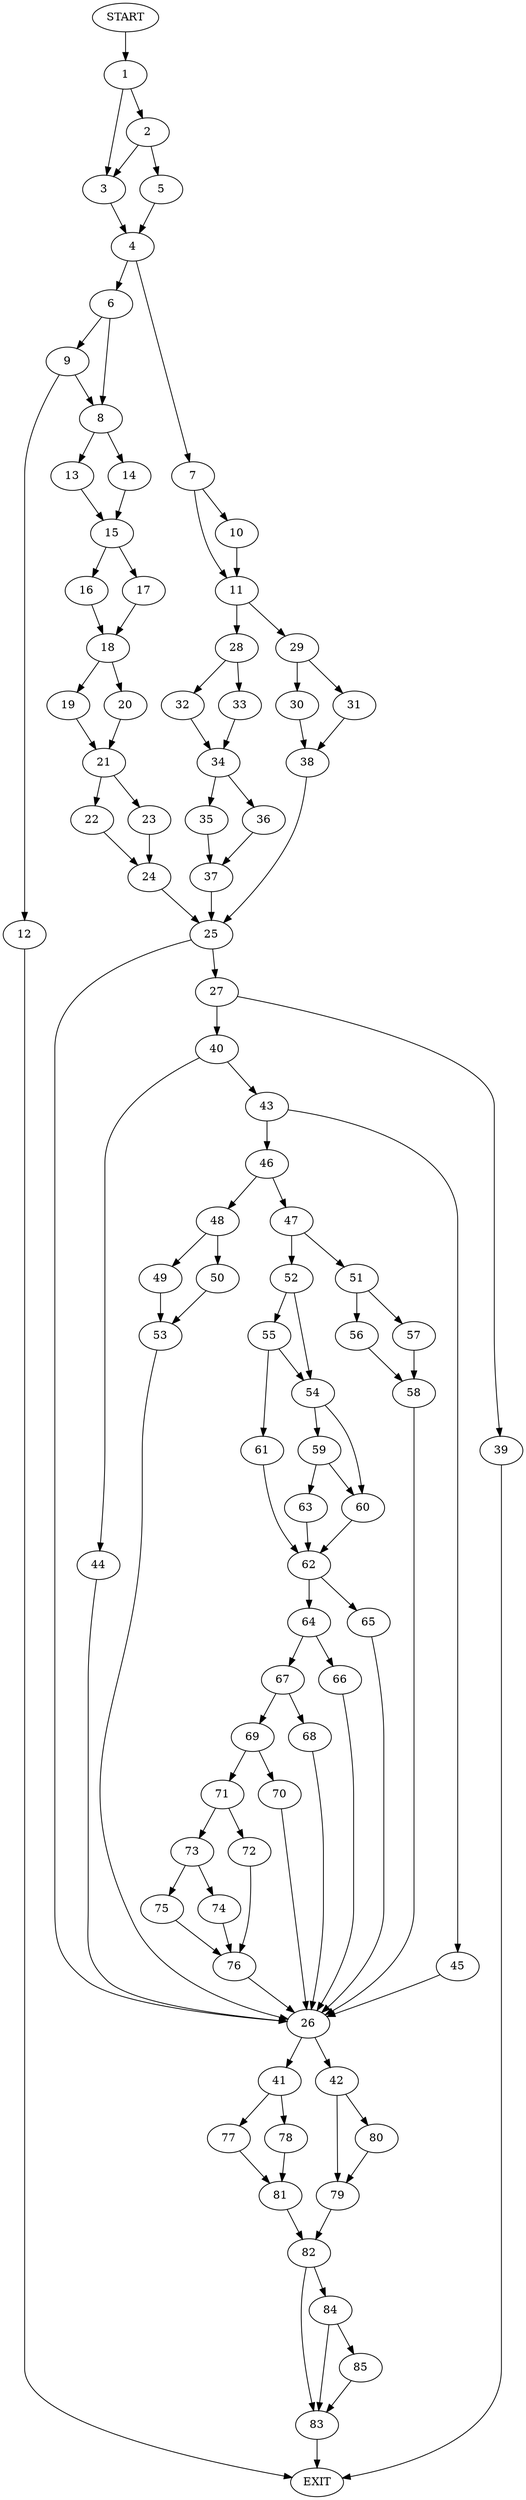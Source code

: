 digraph {
0 [label="START"]
86 [label="EXIT"]
0 -> 1
1 -> 2
1 -> 3
3 -> 4
2 -> 5
2 -> 3
5 -> 4
4 -> 6
4 -> 7
6 -> 8
6 -> 9
7 -> 10
7 -> 11
9 -> 8
9 -> 12
8 -> 13
8 -> 14
12 -> 86
14 -> 15
13 -> 15
15 -> 16
15 -> 17
17 -> 18
16 -> 18
18 -> 19
18 -> 20
19 -> 21
20 -> 21
21 -> 22
21 -> 23
22 -> 24
23 -> 24
24 -> 25
25 -> 26
25 -> 27
11 -> 28
11 -> 29
10 -> 11
29 -> 30
29 -> 31
28 -> 32
28 -> 33
32 -> 34
33 -> 34
34 -> 35
34 -> 36
36 -> 37
35 -> 37
37 -> 25
30 -> 38
31 -> 38
38 -> 25
27 -> 39
27 -> 40
26 -> 41
26 -> 42
39 -> 86
40 -> 43
40 -> 44
43 -> 45
43 -> 46
44 -> 26
45 -> 26
46 -> 47
46 -> 48
48 -> 49
48 -> 50
47 -> 51
47 -> 52
49 -> 53
50 -> 53
53 -> 26
52 -> 54
52 -> 55
51 -> 56
51 -> 57
57 -> 58
56 -> 58
58 -> 26
54 -> 59
54 -> 60
55 -> 54
55 -> 61
61 -> 62
59 -> 63
59 -> 60
60 -> 62
63 -> 62
62 -> 64
62 -> 65
64 -> 66
64 -> 67
65 -> 26
66 -> 26
67 -> 68
67 -> 69
68 -> 26
69 -> 70
69 -> 71
71 -> 72
71 -> 73
70 -> 26
73 -> 74
73 -> 75
72 -> 76
74 -> 76
75 -> 76
76 -> 26
41 -> 77
41 -> 78
42 -> 79
42 -> 80
78 -> 81
77 -> 81
81 -> 82
82 -> 83
82 -> 84
79 -> 82
80 -> 79
84 -> 83
84 -> 85
83 -> 86
85 -> 83
}
